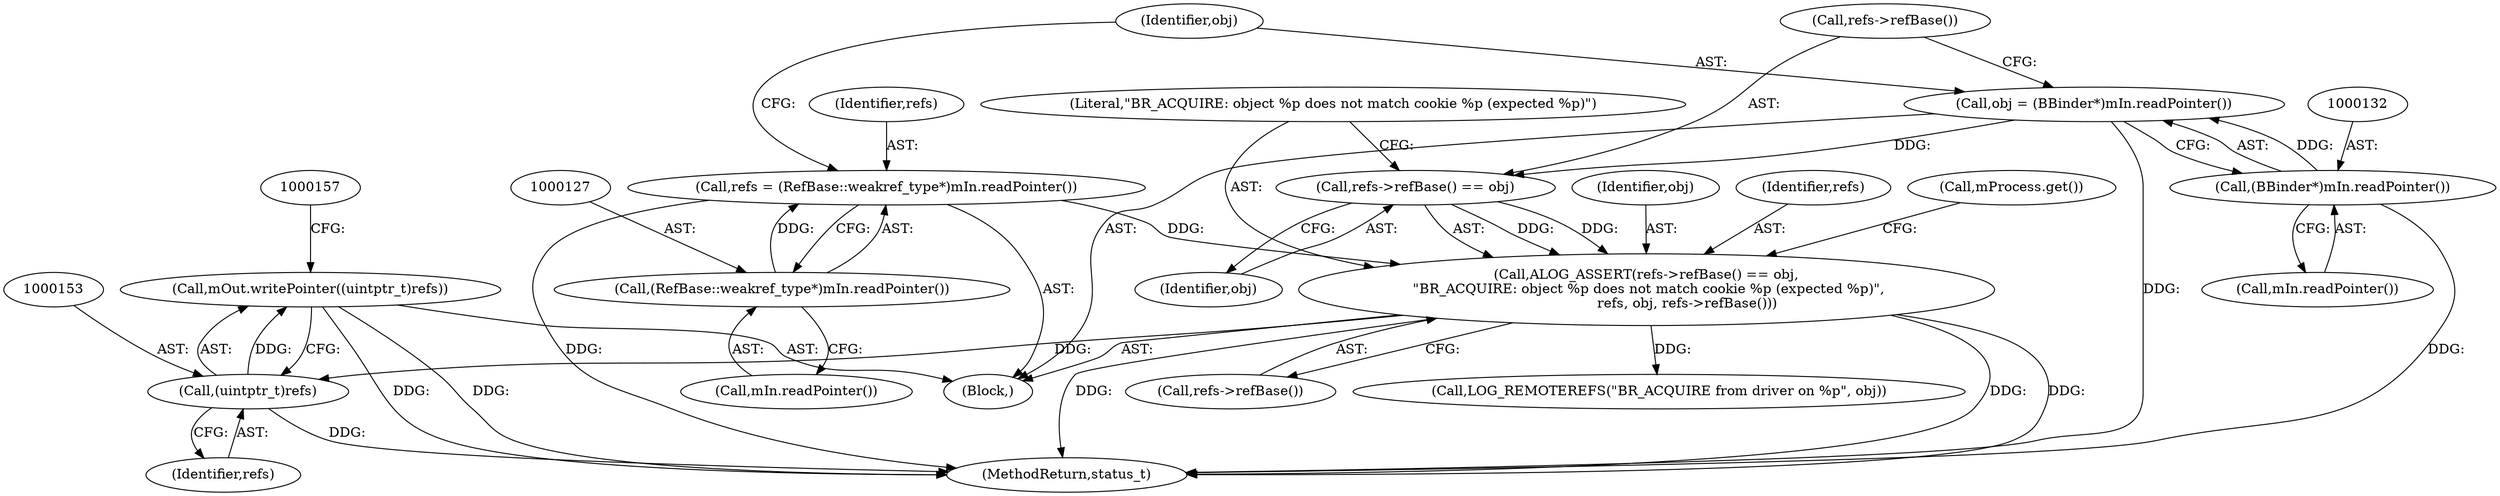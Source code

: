 digraph "0_Android_a59b827869a2ea04022dd225007f29af8d61837a@API" {
"1000151" [label="(Call,mOut.writePointer((uintptr_t)refs))"];
"1000152" [label="(Call,(uintptr_t)refs)"];
"1000134" [label="(Call,ALOG_ASSERT(refs->refBase() == obj,\n \"BR_ACQUIRE: object %p does not match cookie %p (expected %p)\",\n                   refs, obj, refs->refBase()))"];
"1000135" [label="(Call,refs->refBase() == obj)"];
"1000129" [label="(Call,obj = (BBinder*)mIn.readPointer())"];
"1000131" [label="(Call,(BBinder*)mIn.readPointer())"];
"1000124" [label="(Call,refs = (RefBase::weakref_type*)mIn.readPointer())"];
"1000126" [label="(Call,(RefBase::weakref_type*)mIn.readPointer())"];
"1000126" [label="(Call,(RefBase::weakref_type*)mIn.readPointer())"];
"1000124" [label="(Call,refs = (RefBase::weakref_type*)mIn.readPointer())"];
"1000131" [label="(Call,(BBinder*)mIn.readPointer())"];
"1000129" [label="(Call,obj = (BBinder*)mIn.readPointer())"];
"1000141" [label="(Call,refs->refBase())"];
"1000138" [label="(Literal,\"BR_ACQUIRE: object %p does not match cookie %p (expected %p)\")"];
"1000134" [label="(Call,ALOG_ASSERT(refs->refBase() == obj,\n \"BR_ACQUIRE: object %p does not match cookie %p (expected %p)\",\n                   refs, obj, refs->refBase()))"];
"1000140" [label="(Identifier,obj)"];
"1000125" [label="(Identifier,refs)"];
"1000151" [label="(Call,mOut.writePointer((uintptr_t)refs))"];
"1000130" [label="(Identifier,obj)"];
"1000133" [label="(Call,mIn.readPointer())"];
"1000135" [label="(Call,refs->refBase() == obj)"];
"1000154" [label="(Identifier,refs)"];
"1000145" [label="(Call,LOG_REMOTEREFS(\"BR_ACQUIRE from driver on %p\", obj))"];
"1000592" [label="(MethodReturn,status_t)"];
"1000152" [label="(Call,(uintptr_t)refs)"];
"1000115" [label="(Block,)"];
"1000139" [label="(Identifier,refs)"];
"1000137" [label="(Identifier,obj)"];
"1000128" [label="(Call,mIn.readPointer())"];
"1000136" [label="(Call,refs->refBase())"];
"1000143" [label="(Call,mProcess.get())"];
"1000151" -> "1000115"  [label="AST: "];
"1000151" -> "1000152"  [label="CFG: "];
"1000152" -> "1000151"  [label="AST: "];
"1000157" -> "1000151"  [label="CFG: "];
"1000151" -> "1000592"  [label="DDG: "];
"1000151" -> "1000592"  [label="DDG: "];
"1000152" -> "1000151"  [label="DDG: "];
"1000152" -> "1000154"  [label="CFG: "];
"1000153" -> "1000152"  [label="AST: "];
"1000154" -> "1000152"  [label="AST: "];
"1000152" -> "1000592"  [label="DDG: "];
"1000134" -> "1000152"  [label="DDG: "];
"1000134" -> "1000115"  [label="AST: "];
"1000134" -> "1000141"  [label="CFG: "];
"1000135" -> "1000134"  [label="AST: "];
"1000138" -> "1000134"  [label="AST: "];
"1000139" -> "1000134"  [label="AST: "];
"1000140" -> "1000134"  [label="AST: "];
"1000141" -> "1000134"  [label="AST: "];
"1000143" -> "1000134"  [label="CFG: "];
"1000134" -> "1000592"  [label="DDG: "];
"1000134" -> "1000592"  [label="DDG: "];
"1000134" -> "1000592"  [label="DDG: "];
"1000135" -> "1000134"  [label="DDG: "];
"1000135" -> "1000134"  [label="DDG: "];
"1000124" -> "1000134"  [label="DDG: "];
"1000134" -> "1000145"  [label="DDG: "];
"1000135" -> "1000137"  [label="CFG: "];
"1000136" -> "1000135"  [label="AST: "];
"1000137" -> "1000135"  [label="AST: "];
"1000138" -> "1000135"  [label="CFG: "];
"1000129" -> "1000135"  [label="DDG: "];
"1000129" -> "1000115"  [label="AST: "];
"1000129" -> "1000131"  [label="CFG: "];
"1000130" -> "1000129"  [label="AST: "];
"1000131" -> "1000129"  [label="AST: "];
"1000136" -> "1000129"  [label="CFG: "];
"1000129" -> "1000592"  [label="DDG: "];
"1000131" -> "1000129"  [label="DDG: "];
"1000131" -> "1000133"  [label="CFG: "];
"1000132" -> "1000131"  [label="AST: "];
"1000133" -> "1000131"  [label="AST: "];
"1000131" -> "1000592"  [label="DDG: "];
"1000124" -> "1000115"  [label="AST: "];
"1000124" -> "1000126"  [label="CFG: "];
"1000125" -> "1000124"  [label="AST: "];
"1000126" -> "1000124"  [label="AST: "];
"1000130" -> "1000124"  [label="CFG: "];
"1000124" -> "1000592"  [label="DDG: "];
"1000126" -> "1000124"  [label="DDG: "];
"1000126" -> "1000128"  [label="CFG: "];
"1000127" -> "1000126"  [label="AST: "];
"1000128" -> "1000126"  [label="AST: "];
}
